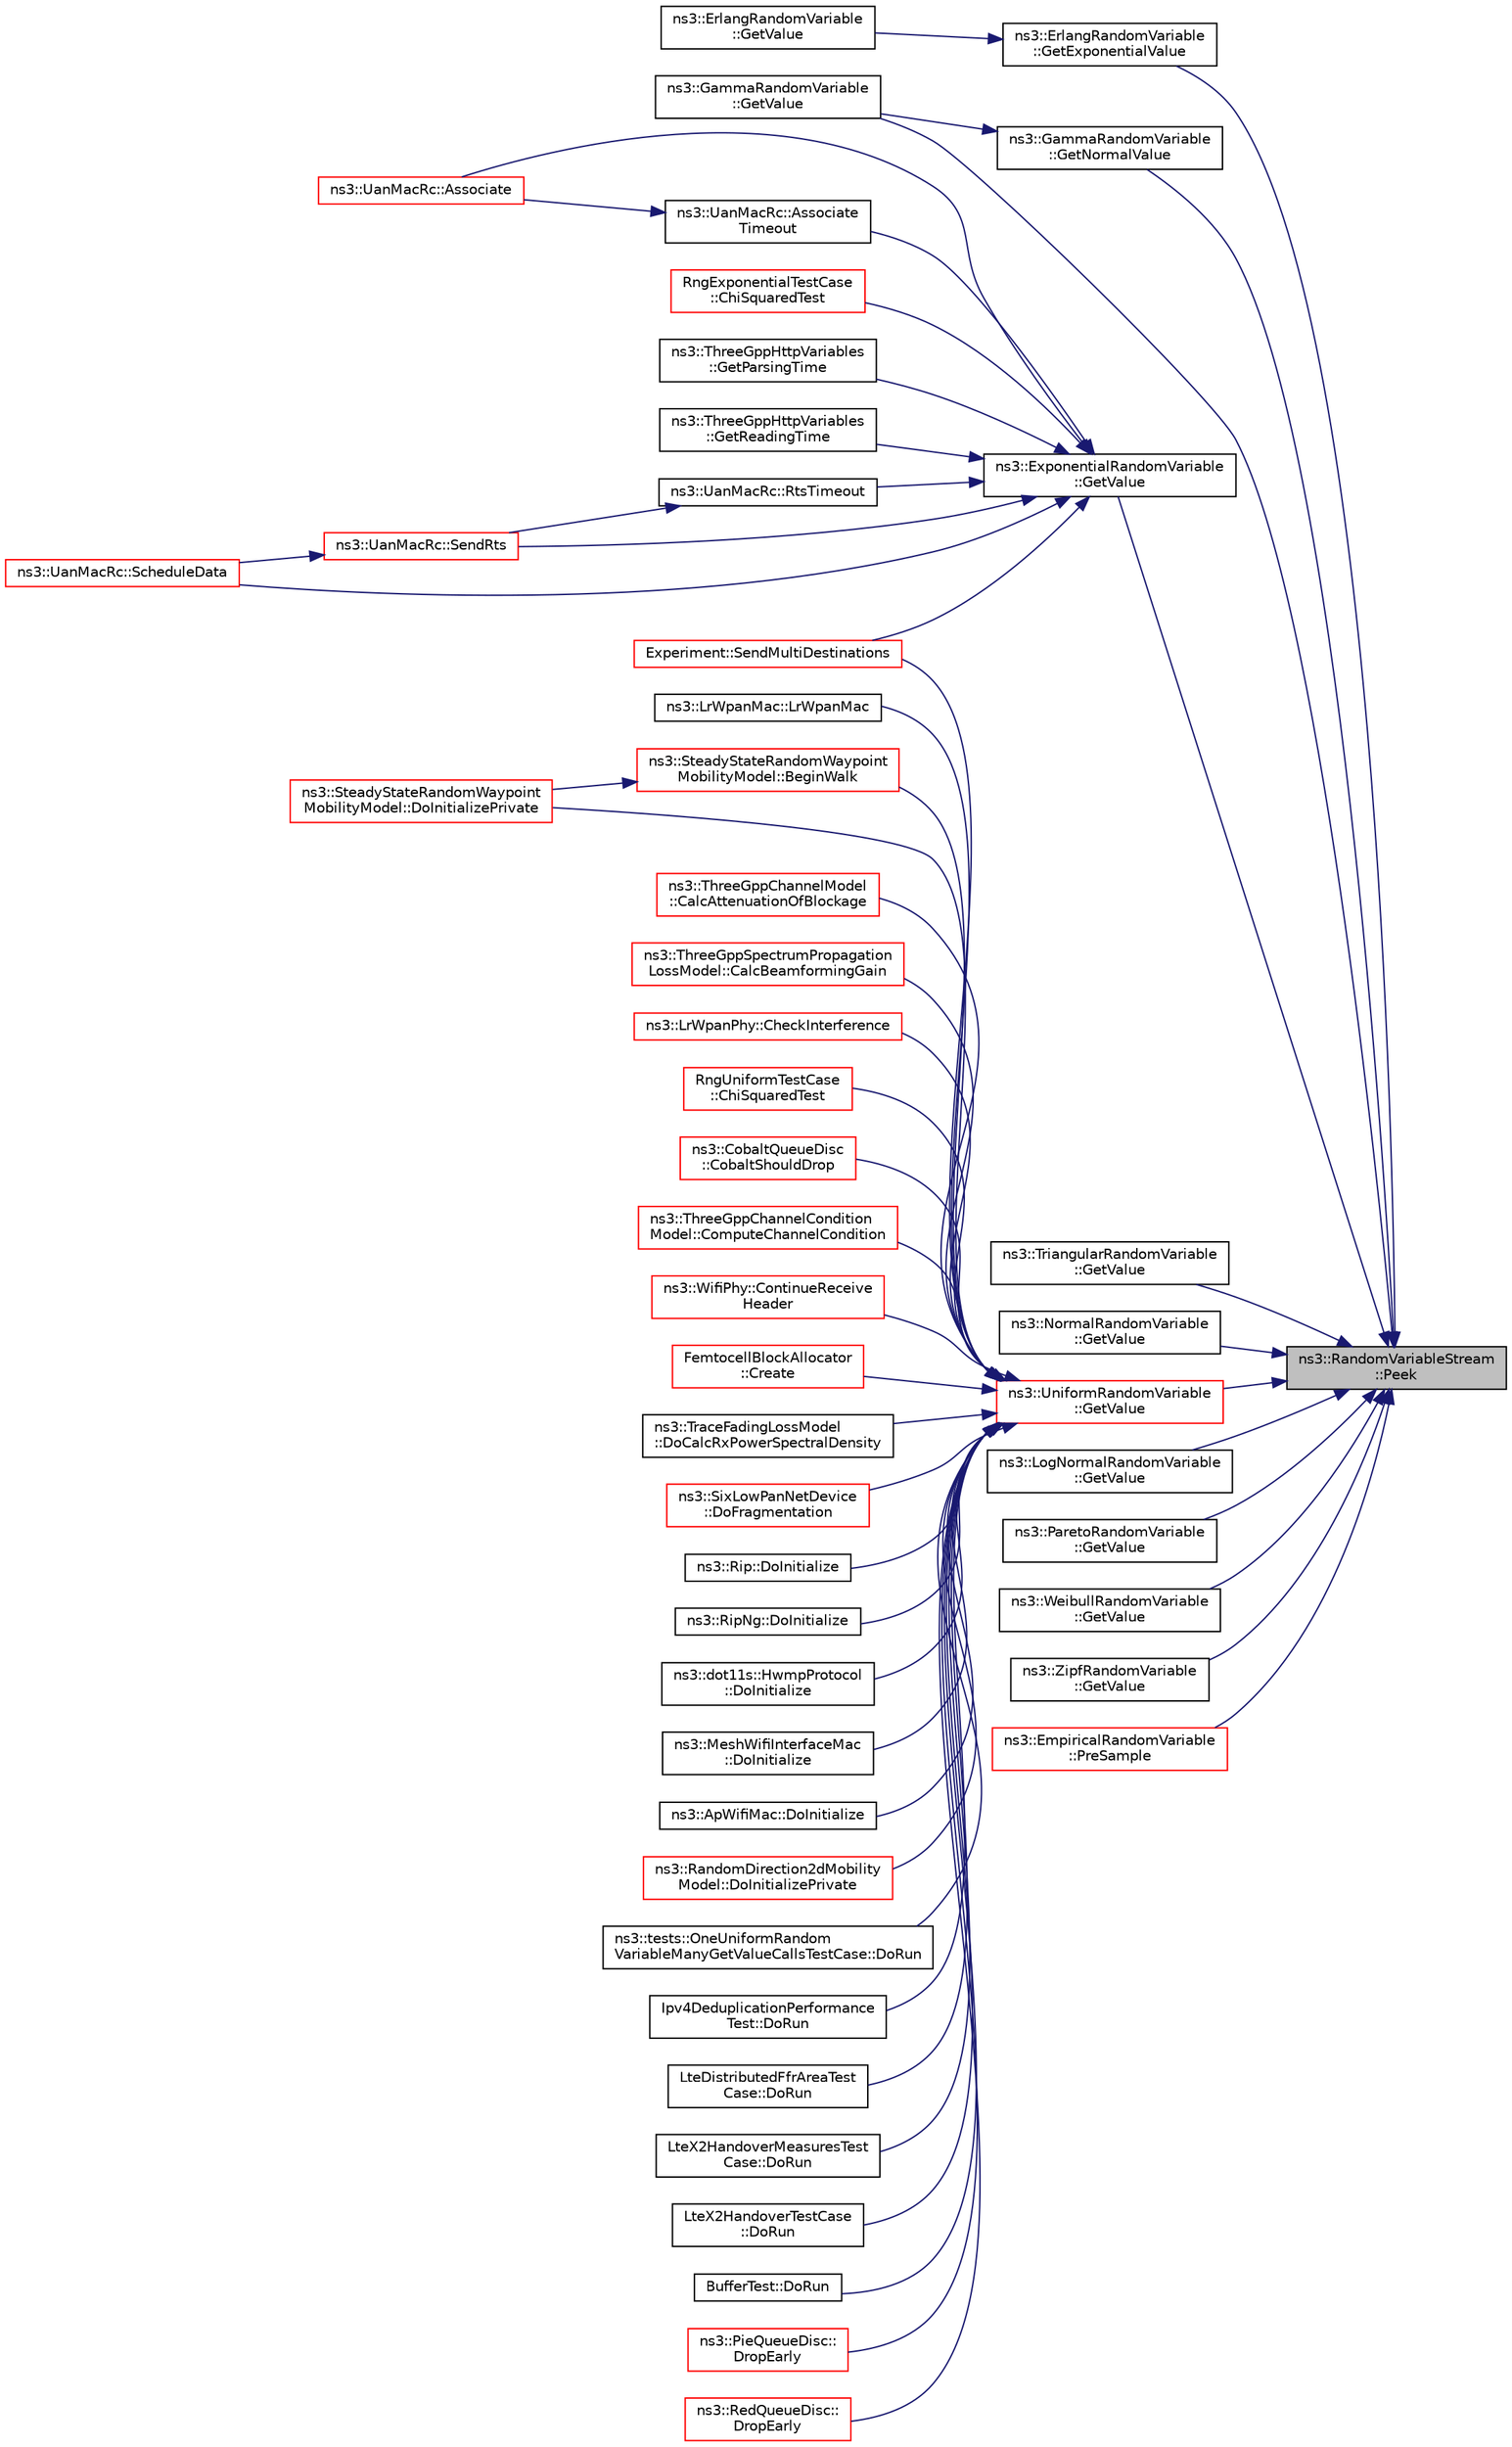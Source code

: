 digraph "ns3::RandomVariableStream::Peek"
{
 // LATEX_PDF_SIZE
  edge [fontname="Helvetica",fontsize="10",labelfontname="Helvetica",labelfontsize="10"];
  node [fontname="Helvetica",fontsize="10",shape=record];
  rankdir="RL";
  Node1 [label="ns3::RandomVariableStream\l::Peek",height=0.2,width=0.4,color="black", fillcolor="grey75", style="filled", fontcolor="black",tooltip="Get the pointer to the underlying RngStream."];
  Node1 -> Node2 [dir="back",color="midnightblue",fontsize="10",style="solid",fontname="Helvetica"];
  Node2 [label="ns3::ErlangRandomVariable\l::GetExponentialValue",height=0.2,width=0.4,color="black", fillcolor="white", style="filled",URL="$classns3_1_1_erlang_random_variable.html#a3cc2a2c6aee746af38bc2174ff0830c9",tooltip="Returns a random double from an exponential distribution with the specified mean and upper bound."];
  Node2 -> Node3 [dir="back",color="midnightblue",fontsize="10",style="solid",fontname="Helvetica"];
  Node3 [label="ns3::ErlangRandomVariable\l::GetValue",height=0.2,width=0.4,color="black", fillcolor="white", style="filled",URL="$classns3_1_1_erlang_random_variable.html#a144e603fbee33b5167339f90d4dd4a57",tooltip="Returns a random double from an Erlang distribution with the specified k and lambda."];
  Node1 -> Node4 [dir="back",color="midnightblue",fontsize="10",style="solid",fontname="Helvetica"];
  Node4 [label="ns3::GammaRandomVariable\l::GetNormalValue",height=0.2,width=0.4,color="black", fillcolor="white", style="filled",URL="$classns3_1_1_gamma_random_variable.html#a65f2515eaf15d4540509c9620c844c57",tooltip="Returns a random double from a normal distribution with the specified mean, variance,..."];
  Node4 -> Node5 [dir="back",color="midnightblue",fontsize="10",style="solid",fontname="Helvetica"];
  Node5 [label="ns3::GammaRandomVariable\l::GetValue",height=0.2,width=0.4,color="black", fillcolor="white", style="filled",URL="$classns3_1_1_gamma_random_variable.html#a4bc336892413eab5ba6e1a046cda8bde",tooltip="Returns a random double from a gamma distribution with the specified alpha and beta."];
  Node1 -> Node5 [dir="back",color="midnightblue",fontsize="10",style="solid",fontname="Helvetica"];
  Node1 -> Node6 [dir="back",color="midnightblue",fontsize="10",style="solid",fontname="Helvetica"];
  Node6 [label="ns3::ExponentialRandomVariable\l::GetValue",height=0.2,width=0.4,color="black", fillcolor="white", style="filled",URL="$classns3_1_1_exponential_random_variable.html#a5d7a50466c0b0f036ec0fc1aa478f2c3",tooltip="Get the next random value, as a double from the exponential distribution with the specified mean and ..."];
  Node6 -> Node7 [dir="back",color="midnightblue",fontsize="10",style="solid",fontname="Helvetica"];
  Node7 [label="ns3::UanMacRc::Associate",height=0.2,width=0.4,color="red", fillcolor="white", style="filled",URL="$classns3_1_1_uan_mac_rc.html#ad0c89fbba2f362b7915cd33809cbad14",tooltip="Associate with a gateway by sending the first GWPING."];
  Node6 -> Node9 [dir="back",color="midnightblue",fontsize="10",style="solid",fontname="Helvetica"];
  Node9 [label="ns3::UanMacRc::Associate\lTimeout",height=0.2,width=0.4,color="black", fillcolor="white", style="filled",URL="$classns3_1_1_uan_mac_rc.html#af23682ff6db736c6a2c9eceae8252cd2",tooltip="Periodically retry association."];
  Node9 -> Node7 [dir="back",color="midnightblue",fontsize="10",style="solid",fontname="Helvetica"];
  Node6 -> Node10 [dir="back",color="midnightblue",fontsize="10",style="solid",fontname="Helvetica"];
  Node10 [label="RngExponentialTestCase\l::ChiSquaredTest",height=0.2,width=0.4,color="red", fillcolor="white", style="filled",URL="$class_rng_exponential_test_case.html#a73e697e9720a2cbb13aa8eadbfe798ae",tooltip=" "];
  Node6 -> Node12 [dir="back",color="midnightblue",fontsize="10",style="solid",fontname="Helvetica"];
  Node12 [label="ns3::ThreeGppHttpVariables\l::GetParsingTime",height=0.2,width=0.4,color="black", fillcolor="white", style="filled",URL="$classns3_1_1_three_gpp_http_variables.html#af569cf5b053fff1823c1559088cde53c",tooltip="Draws a random length of time which simulate the small delay caused by HTTP client looking for any em..."];
  Node6 -> Node13 [dir="back",color="midnightblue",fontsize="10",style="solid",fontname="Helvetica"];
  Node13 [label="ns3::ThreeGppHttpVariables\l::GetReadingTime",height=0.2,width=0.4,color="black", fillcolor="white", style="filled",URL="$classns3_1_1_three_gpp_http_variables.html#a6932ccc8491b46b14bc27b7477cee5b0",tooltip="Draws a random length of time which is spent by a hypothetical human user (HTTP client) to read a web..."];
  Node6 -> Node14 [dir="back",color="midnightblue",fontsize="10",style="solid",fontname="Helvetica"];
  Node14 [label="ns3::UanMacRc::RtsTimeout",height=0.2,width=0.4,color="black", fillcolor="white", style="filled",URL="$classns3_1_1_uan_mac_rc.html#af4520e133c4a7e82f718fc42eac63459",tooltip="Retry RTS."];
  Node14 -> Node15 [dir="back",color="midnightblue",fontsize="10",style="solid",fontname="Helvetica"];
  Node15 [label="ns3::UanMacRc::SendRts",height=0.2,width=0.4,color="red", fillcolor="white", style="filled",URL="$classns3_1_1_uan_mac_rc.html#a5bef59fd83813d602f41fad1b4345ff1",tooltip="Send RTS packet."];
  Node15 -> Node16 [dir="back",color="midnightblue",fontsize="10",style="solid",fontname="Helvetica"];
  Node16 [label="ns3::UanMacRc::ScheduleData",height=0.2,width=0.4,color="red", fillcolor="white", style="filled",URL="$classns3_1_1_uan_mac_rc.html#a050570db8ee60717b778e06a9b8b9e77",tooltip="Schedule Packet sends."];
  Node6 -> Node16 [dir="back",color="midnightblue",fontsize="10",style="solid",fontname="Helvetica"];
  Node6 -> Node19 [dir="back",color="midnightblue",fontsize="10",style="solid",fontname="Helvetica"];
  Node19 [label="Experiment::SendMultiDestinations",height=0.2,width=0.4,color="red", fillcolor="white", style="filled",URL="$class_experiment.html#acf11a56aa7fb70ab2018565ac66cc351",tooltip="A sender node will set up a flow to each of the its neighbors in its quadrant randomly."];
  Node6 -> Node15 [dir="back",color="midnightblue",fontsize="10",style="solid",fontname="Helvetica"];
  Node1 -> Node21 [dir="back",color="midnightblue",fontsize="10",style="solid",fontname="Helvetica"];
  Node21 [label="ns3::TriangularRandomVariable\l::GetValue",height=0.2,width=0.4,color="black", fillcolor="white", style="filled",URL="$classns3_1_1_triangular_random_variable.html#aad1ce678507bb74ee2c5b09210c81c9b",tooltip="Returns a random double from a triangular distribution with the specified mean, min,..."];
  Node1 -> Node22 [dir="back",color="midnightblue",fontsize="10",style="solid",fontname="Helvetica"];
  Node22 [label="ns3::NormalRandomVariable\l::GetValue",height=0.2,width=0.4,color="black", fillcolor="white", style="filled",URL="$classns3_1_1_normal_random_variable.html#a0134d131477bc439cc6ff7cbe84b03a9",tooltip="Returns a random double from a normal distribution with the specified mean, variance,..."];
  Node1 -> Node23 [dir="back",color="midnightblue",fontsize="10",style="solid",fontname="Helvetica"];
  Node23 [label="ns3::UniformRandomVariable\l::GetValue",height=0.2,width=0.4,color="red", fillcolor="white", style="filled",URL="$classns3_1_1_uniform_random_variable.html#a03822d8c86ac51e9aa83bbc73041386b",tooltip="Get the next random value, as a double in the specified range ."];
  Node23 -> Node24 [dir="back",color="midnightblue",fontsize="10",style="solid",fontname="Helvetica"];
  Node24 [label="ns3::LrWpanMac::LrWpanMac",height=0.2,width=0.4,color="black", fillcolor="white", style="filled",URL="$classns3_1_1_lr_wpan_mac.html#ae85526f526890de95937d9e6f1771403",tooltip="Default constructor."];
  Node23 -> Node25 [dir="back",color="midnightblue",fontsize="10",style="solid",fontname="Helvetica"];
  Node25 [label="ns3::SteadyStateRandomWaypoint\lMobilityModel::BeginWalk",height=0.2,width=0.4,color="red", fillcolor="white", style="filled",URL="$classns3_1_1_steady_state_random_waypoint_mobility_model.html#a6db94d1dee3fe984ad422fd9bed2d7db",tooltip="Start a motion period and schedule the ending of the motion."];
  Node25 -> Node26 [dir="back",color="midnightblue",fontsize="10",style="solid",fontname="Helvetica"];
  Node26 [label="ns3::SteadyStateRandomWaypoint\lMobilityModel::DoInitializePrivate",height=0.2,width=0.4,color="red", fillcolor="white", style="filled",URL="$classns3_1_1_steady_state_random_waypoint_mobility_model.html#a661b708216d6f6c38443d061b0d02c96",tooltip="Configure random variables based on attributes; calculate the steady state probability that node is i..."];
  Node23 -> Node31 [dir="back",color="midnightblue",fontsize="10",style="solid",fontname="Helvetica"];
  Node31 [label="ns3::ThreeGppChannelModel\l::CalcAttenuationOfBlockage",height=0.2,width=0.4,color="red", fillcolor="white", style="filled",URL="$classns3_1_1_three_gpp_channel_model.html#ad8f8e851e9864e30ae4b70c193dbc7ed",tooltip="Applies the blockage model A described in 3GPP TR 38.901."];
  Node23 -> Node34 [dir="back",color="midnightblue",fontsize="10",style="solid",fontname="Helvetica"];
  Node34 [label="ns3::ThreeGppSpectrumPropagation\lLossModel::CalcBeamformingGain",height=0.2,width=0.4,color="red", fillcolor="white", style="filled",URL="$classns3_1_1_three_gpp_spectrum_propagation_loss_model.html#ae1baa4535502c719f5b2d9ad44689dbb",tooltip="Computes the beamforming gain and applies it to the tx PSD."];
  Node23 -> Node36 [dir="back",color="midnightblue",fontsize="10",style="solid",fontname="Helvetica"];
  Node36 [label="ns3::LrWpanPhy::CheckInterference",height=0.2,width=0.4,color="red", fillcolor="white", style="filled",URL="$classns3_1_1_lr_wpan_phy.html#a8a339fadde6f27b6a495377a4eca7943",tooltip="Check if the interference destroys a frame currently received."];
  Node23 -> Node39 [dir="back",color="midnightblue",fontsize="10",style="solid",fontname="Helvetica"];
  Node39 [label="RngUniformTestCase\l::ChiSquaredTest",height=0.2,width=0.4,color="red", fillcolor="white", style="filled",URL="$class_rng_uniform_test_case.html#a0b3ff4e75ad18f37e50a601c145f88ff",tooltip=" "];
  Node23 -> Node41 [dir="back",color="midnightblue",fontsize="10",style="solid",fontname="Helvetica"];
  Node41 [label="ns3::CobaltQueueDisc\l::CobaltShouldDrop",height=0.2,width=0.4,color="red", fillcolor="white", style="filled",URL="$classns3_1_1_cobalt_queue_disc.html#a59935fe3ec6a23ff7b55cd298fc4cc80",tooltip="Called to decide whether the current packet should be dropped based on decisions taken by Blue and Co..."];
  Node23 -> Node43 [dir="back",color="midnightblue",fontsize="10",style="solid",fontname="Helvetica"];
  Node43 [label="ns3::ThreeGppChannelCondition\lModel::ComputeChannelCondition",height=0.2,width=0.4,color="red", fillcolor="white", style="filled",URL="$classns3_1_1_three_gpp_channel_condition_model.html#ada83eb809c2a4981a219d3674bbb7aa9",tooltip="This method computes the channel condition based on a probabilistic model that is specific for the sc..."];
  Node23 -> Node55 [dir="back",color="midnightblue",fontsize="10",style="solid",fontname="Helvetica"];
  Node55 [label="ns3::WifiPhy::ContinueReceive\lHeader",height=0.2,width=0.4,color="red", fillcolor="white", style="filled",URL="$classns3_1_1_wifi_phy.html#ac5c2d333cf5e8c1f33604ef1584486fe",tooltip="Continue receiving the PHY header of a PPDU (i.e."];
  Node23 -> Node79 [dir="back",color="midnightblue",fontsize="10",style="solid",fontname="Helvetica"];
  Node79 [label="FemtocellBlockAllocator\l::Create",height=0.2,width=0.4,color="red", fillcolor="white", style="filled",URL="$class_femtocell_block_allocator.html#ac3f3dd07dae696b6991e9d483e4fffe5",tooltip="Create function."];
  Node23 -> Node81 [dir="back",color="midnightblue",fontsize="10",style="solid",fontname="Helvetica"];
  Node81 [label="ns3::TraceFadingLossModel\l::DoCalcRxPowerSpectralDensity",height=0.2,width=0.4,color="black", fillcolor="white", style="filled",URL="$classns3_1_1_trace_fading_loss_model.html#a970c6119d64e72ccec5d144f96ab6a72",tooltip=" "];
  Node23 -> Node82 [dir="back",color="midnightblue",fontsize="10",style="solid",fontname="Helvetica"];
  Node82 [label="ns3::SixLowPanNetDevice\l::DoFragmentation",height=0.2,width=0.4,color="red", fillcolor="white", style="filled",URL="$classns3_1_1_six_low_pan_net_device.html#a88e96024b9eb0c0184c9c1ef26e3aa16",tooltip="Performs a packet fragmentation."];
  Node23 -> Node86 [dir="back",color="midnightblue",fontsize="10",style="solid",fontname="Helvetica"];
  Node86 [label="ns3::Rip::DoInitialize",height=0.2,width=0.4,color="black", fillcolor="white", style="filled",URL="$classns3_1_1_rip.html#a622ec450ec78945f81986b64ce3dcbed",tooltip="Start protocol operation."];
  Node23 -> Node87 [dir="back",color="midnightblue",fontsize="10",style="solid",fontname="Helvetica"];
  Node87 [label="ns3::RipNg::DoInitialize",height=0.2,width=0.4,color="black", fillcolor="white", style="filled",URL="$classns3_1_1_rip_ng.html#a81a7056d4a1d1afc266181406f5dbf64",tooltip="Start protocol operation."];
  Node23 -> Node88 [dir="back",color="midnightblue",fontsize="10",style="solid",fontname="Helvetica"];
  Node88 [label="ns3::dot11s::HwmpProtocol\l::DoInitialize",height=0.2,width=0.4,color="black", fillcolor="white", style="filled",URL="$classns3_1_1dot11s_1_1_hwmp_protocol.html#a67a93c2ef31e7ca0d23b07c8c6edcd90",tooltip="Initialize() implementation."];
  Node23 -> Node89 [dir="back",color="midnightblue",fontsize="10",style="solid",fontname="Helvetica"];
  Node89 [label="ns3::MeshWifiInterfaceMac\l::DoInitialize",height=0.2,width=0.4,color="black", fillcolor="white", style="filled",URL="$classns3_1_1_mesh_wifi_interface_mac.html#afce4d5c3fc9f6abeb87066e62367aacf",tooltip="PluginList typedef."];
  Node23 -> Node90 [dir="back",color="midnightblue",fontsize="10",style="solid",fontname="Helvetica"];
  Node90 [label="ns3::ApWifiMac::DoInitialize",height=0.2,width=0.4,color="black", fillcolor="white", style="filled",URL="$classns3_1_1_ap_wifi_mac.html#a398b0e04d5c31b7459358a459beff098",tooltip="Initialize() implementation."];
  Node23 -> Node91 [dir="back",color="midnightblue",fontsize="10",style="solid",fontname="Helvetica"];
  Node91 [label="ns3::RandomDirection2dMobility\lModel::DoInitializePrivate",height=0.2,width=0.4,color="red", fillcolor="white", style="filled",URL="$classns3_1_1_random_direction2d_mobility_model.html#a8240bba0ddc6f386bda3ebf96b383a6a",tooltip="Sets a new random direction and calls SetDirectionAndSpeed."];
  Node23 -> Node26 [dir="back",color="midnightblue",fontsize="10",style="solid",fontname="Helvetica"];
  Node23 -> Node94 [dir="back",color="midnightblue",fontsize="10",style="solid",fontname="Helvetica"];
  Node94 [label="ns3::tests::OneUniformRandom\lVariableManyGetValueCallsTestCase::DoRun",height=0.2,width=0.4,color="black", fillcolor="white", style="filled",URL="$classns3_1_1tests_1_1_one_uniform_random_variable_many_get_value_calls_test_case.html#a212d5f4fbd2fd6cd1ae40b214d84a009",tooltip="Implementation to actually run this TestCase."];
  Node23 -> Node95 [dir="back",color="midnightblue",fontsize="10",style="solid",fontname="Helvetica"];
  Node95 [label="Ipv4DeduplicationPerformance\lTest::DoRun",height=0.2,width=0.4,color="black", fillcolor="white", style="filled",URL="$class_ipv4_deduplication_performance_test.html#a31518001eb022fe1f91e769de0595883",tooltip="Implementation to actually run this TestCase."];
  Node23 -> Node96 [dir="back",color="midnightblue",fontsize="10",style="solid",fontname="Helvetica"];
  Node96 [label="LteDistributedFfrAreaTest\lCase::DoRun",height=0.2,width=0.4,color="black", fillcolor="white", style="filled",URL="$class_lte_distributed_ffr_area_test_case.html#a1a386a39f2ddc3d22b17a134b775e2b7",tooltip="Implementation to actually run this TestCase."];
  Node23 -> Node97 [dir="back",color="midnightblue",fontsize="10",style="solid",fontname="Helvetica"];
  Node97 [label="LteX2HandoverMeasuresTest\lCase::DoRun",height=0.2,width=0.4,color="black", fillcolor="white", style="filled",URL="$class_lte_x2_handover_measures_test_case.html#a6aefe1e71df347688687fb5d8dd54104",tooltip="Implementation to actually run this TestCase."];
  Node23 -> Node98 [dir="back",color="midnightblue",fontsize="10",style="solid",fontname="Helvetica"];
  Node98 [label="LteX2HandoverTestCase\l::DoRun",height=0.2,width=0.4,color="black", fillcolor="white", style="filled",URL="$class_lte_x2_handover_test_case.html#a5d77d6fbe61da649203846d4617b4716",tooltip="Implementation to actually run this TestCase."];
  Node23 -> Node99 [dir="back",color="midnightblue",fontsize="10",style="solid",fontname="Helvetica"];
  Node99 [label="BufferTest::DoRun",height=0.2,width=0.4,color="black", fillcolor="white", style="filled",URL="$class_buffer_test.html#a4ffd025f50c962366167daef7df0ac58",tooltip="Implementation to actually run this TestCase."];
  Node23 -> Node100 [dir="back",color="midnightblue",fontsize="10",style="solid",fontname="Helvetica"];
  Node100 [label="ns3::PieQueueDisc::\lDropEarly",height=0.2,width=0.4,color="red", fillcolor="white", style="filled",URL="$classns3_1_1_pie_queue_disc.html#a73c30e9ac6e37ba9dd2a362f0b45e6e3",tooltip="Check if a packet needs to be dropped due to probability drop."];
  Node23 -> Node102 [dir="back",color="midnightblue",fontsize="10",style="solid",fontname="Helvetica"];
  Node102 [label="ns3::RedQueueDisc::\lDropEarly",height=0.2,width=0.4,color="red", fillcolor="white", style="filled",URL="$classns3_1_1_red_queue_disc.html#a8cf68bf93f0ad885f92e32c8269d33d3",tooltip="Check if a packet needs to be dropped due to probability mark."];
  Node23 -> Node19 [dir="back",color="midnightblue",fontsize="10",style="solid",fontname="Helvetica"];
  Node1 -> Node236 [dir="back",color="midnightblue",fontsize="10",style="solid",fontname="Helvetica"];
  Node236 [label="ns3::LogNormalRandomVariable\l::GetValue",height=0.2,width=0.4,color="black", fillcolor="white", style="filled",URL="$classns3_1_1_log_normal_random_variable.html#af37e3543a8416881d09bad093275d349",tooltip="Returns a random double from a log-normal distribution with the specified mu and sigma."];
  Node1 -> Node237 [dir="back",color="midnightblue",fontsize="10",style="solid",fontname="Helvetica"];
  Node237 [label="ns3::ParetoRandomVariable\l::GetValue",height=0.2,width=0.4,color="black", fillcolor="white", style="filled",URL="$classns3_1_1_pareto_random_variable.html#a382e896b56412a86d009c4ec6140c2c5",tooltip="Returns a random double from a Pareto distribution with the specified scale, shape,..."];
  Node1 -> Node238 [dir="back",color="midnightblue",fontsize="10",style="solid",fontname="Helvetica"];
  Node238 [label="ns3::WeibullRandomVariable\l::GetValue",height=0.2,width=0.4,color="black", fillcolor="white", style="filled",URL="$classns3_1_1_weibull_random_variable.html#af64818134b6b7734f33a81bca8d15023",tooltip="Returns a random double from a Weibull distribution with the specified scale, shape,..."];
  Node1 -> Node239 [dir="back",color="midnightblue",fontsize="10",style="solid",fontname="Helvetica"];
  Node239 [label="ns3::ZipfRandomVariable\l::GetValue",height=0.2,width=0.4,color="black", fillcolor="white", style="filled",URL="$classns3_1_1_zipf_random_variable.html#a327ce77bd92ece90f8622b5104850676",tooltip="Returns a random double from a Zipf distribution with the specified n and alpha."];
  Node1 -> Node240 [dir="back",color="midnightblue",fontsize="10",style="solid",fontname="Helvetica"];
  Node240 [label="ns3::EmpiricalRandomVariable\l::PreSample",height=0.2,width=0.4,color="red", fillcolor="white", style="filled",URL="$classns3_1_1_empirical_random_variable.html#a6b2439f3d4383871969cff4d9c3fa8cd",tooltip="Do the initial rng draw and check against the extrema."];
}
